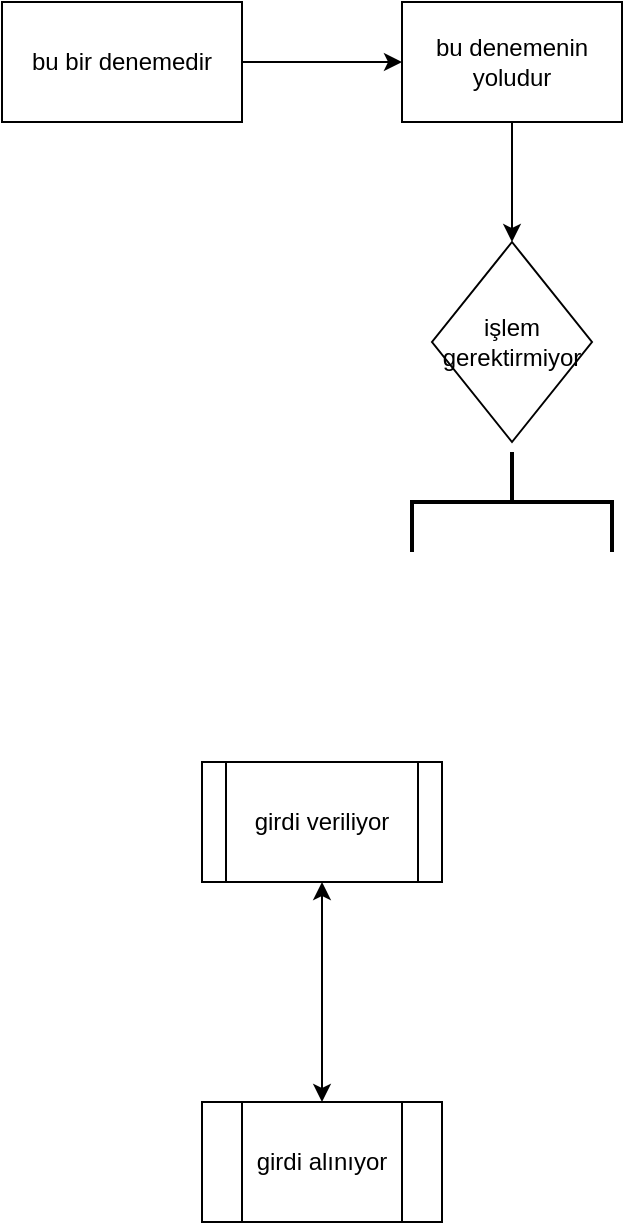 <mxfile version="13.8.3" type="github">
  <diagram id="TjXNPVGMa2aLrhKhPF2r" name="Sayfa -1">
    <mxGraphModel dx="1630" dy="1133" grid="1" gridSize="10" guides="1" tooltips="1" connect="1" arrows="1" fold="1" page="1" pageScale="1" pageWidth="827" pageHeight="1169" math="0" shadow="0">
      <root>
        <mxCell id="0" />
        <mxCell id="1" parent="0" />
        <mxCell id="xj0LiSYW6MVtvXeree98-3" value="" style="edgeStyle=orthogonalEdgeStyle;rounded=0;orthogonalLoop=1;jettySize=auto;html=1;" parent="1" source="xj0LiSYW6MVtvXeree98-1" target="xj0LiSYW6MVtvXeree98-2" edge="1">
          <mxGeometry relative="1" as="geometry" />
        </mxCell>
        <mxCell id="xj0LiSYW6MVtvXeree98-1" value="&lt;div&gt;bu bir denemedir&lt;/div&gt;" style="rounded=0;whiteSpace=wrap;html=1;" parent="1" vertex="1">
          <mxGeometry x="260" y="200" width="120" height="60" as="geometry" />
        </mxCell>
        <mxCell id="xj0LiSYW6MVtvXeree98-5" value="" style="edgeStyle=orthogonalEdgeStyle;rounded=0;orthogonalLoop=1;jettySize=auto;html=1;" parent="1" source="xj0LiSYW6MVtvXeree98-2" target="xj0LiSYW6MVtvXeree98-4" edge="1">
          <mxGeometry relative="1" as="geometry" />
        </mxCell>
        <mxCell id="xj0LiSYW6MVtvXeree98-2" value="&lt;div&gt;bu denemenin yoludur&lt;/div&gt;" style="rounded=0;whiteSpace=wrap;html=1;" parent="1" vertex="1">
          <mxGeometry x="460" y="200" width="110" height="60" as="geometry" />
        </mxCell>
        <mxCell id="xj0LiSYW6MVtvXeree98-4" value="işlem gerektirmiyor" style="rhombus;whiteSpace=wrap;html=1;rounded=0;" parent="1" vertex="1">
          <mxGeometry x="475" y="320" width="80" height="100" as="geometry" />
        </mxCell>
        <mxCell id="xj0LiSYW6MVtvXeree98-6" value="&lt;div&gt;girdi alınıyor&lt;/div&gt;" style="shape=process;whiteSpace=wrap;html=1;backgroundOutline=1;size=0.167;" parent="1" vertex="1">
          <mxGeometry x="360" y="750" width="120" height="60" as="geometry" />
        </mxCell>
        <mxCell id="xj0LiSYW6MVtvXeree98-7" value="" style="endArrow=classic;startArrow=classic;html=1;" parent="1" target="xj0LiSYW6MVtvXeree98-8" edge="1">
          <mxGeometry width="50" height="50" relative="1" as="geometry">
            <mxPoint x="420" y="750" as="sourcePoint" />
            <mxPoint x="420" y="610" as="targetPoint" />
          </mxGeometry>
        </mxCell>
        <mxCell id="xj0LiSYW6MVtvXeree98-8" value="girdi veriliyor" style="shape=process;whiteSpace=wrap;html=1;backgroundOutline=1;" parent="1" vertex="1">
          <mxGeometry x="360" y="580" width="120" height="60" as="geometry" />
        </mxCell>
        <mxCell id="OuxKP2YbhAzEaP6fQBJZ-1" value="" style="strokeWidth=2;html=1;shape=mxgraph.flowchart.annotation_2;align=left;labelPosition=right;pointerEvents=1;rotation=90;" vertex="1" parent="1">
          <mxGeometry x="490" y="400" width="50" height="100" as="geometry" />
        </mxCell>
      </root>
    </mxGraphModel>
  </diagram>
</mxfile>
